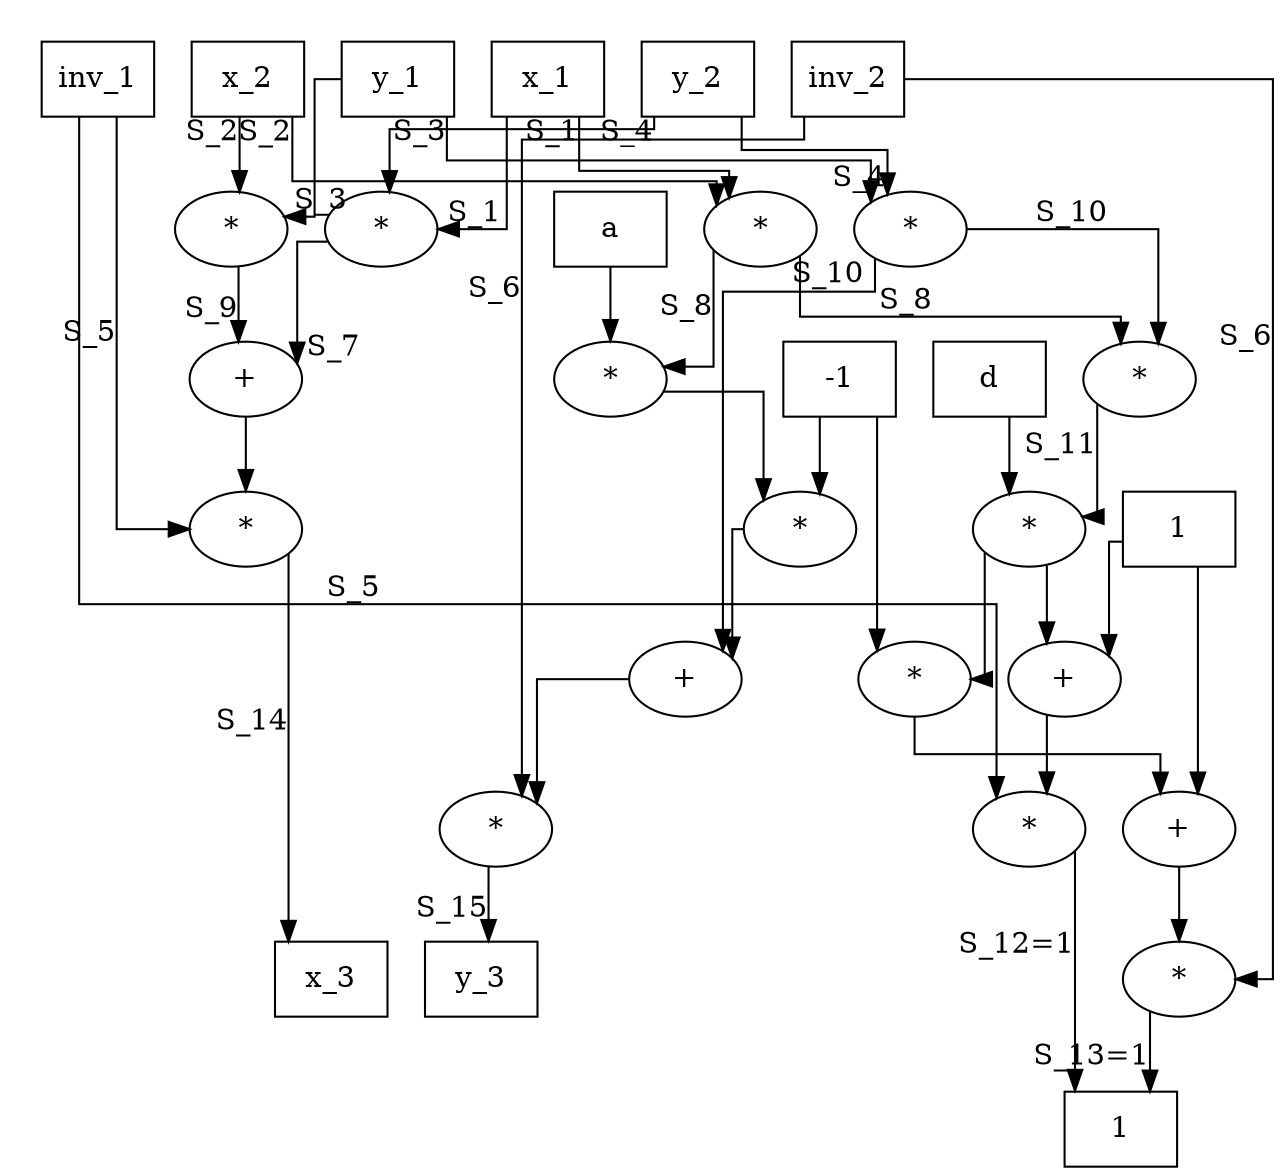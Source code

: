 digraph EDWARDSADD {
	graph [center=true,
		forcelabels=true,
		splines=ortho
	];
	subgraph clusterin {
		graph [color=white];
		n1	[label=x_1,
			shape=box];
		n2	[label=x_2,
			shape=box];
		n3	[label=y_1,
			shape=box];
		n4	[label=y_2,
			shape=box];
		n22	[label=inv_1,
			shape=box];
		n23	[label=inv_2,
			shape=box];
	}
	subgraph clusterout {
		graph [color=white];
		n29	[label=x_3,
			shape=box];
		n30	[label=y_3,
			shape=box];
	}
	n9	[label="*"];
	n1 -> n9	[headlabel=" S_1"];
	n10	[label="*"];
	n1 -> n10	[taillabel=S_1];
	n2 -> n10	[taillabel=S_2];
	n11	[label="*"];
	n2 -> n11	[taillabel=S_2];
	n3 -> n11	[headlabel=" S_3"];
	n12	[label="*"];
	n3 -> n12	[taillabel=S_3];
	n4 -> n9	[taillabel=S_4];
	n4 -> n12	[headlabel=" S_4"];
	n24	[label="*"];
	n22 -> n24	[xlabel=S_5];
	n27	[label="*"];
	n22 -> n27	[xlabel=S_5];
	n25	[label="*"];
	n23 -> n25	[xlabel=S_6];
	n28	[label="*"];
	n23 -> n28	[xlabel=S_6];
	n5	[label=a,
		shape=box];
	n13	[label="*"];
	n5 -> n13;
	n6	[label=d,
		shape=box];
	n18	[label="*"];
	n6 -> n18;
	n7	[label=1,
		shape=box];
	n20	[label="+"];
	n7 -> n20;
	n21	[label="+"];
	n7 -> n21;
	n8	[label=-1,
		shape=box];
	n14	[label="*"];
	n8 -> n14;
	n19	[label="*"];
	n8 -> n19;
	n15	[label="+"];
	n9 -> n15	[headlabel=" S_7"];
	n10 -> n13	[xlabel=S_8];
	n17	[label="*"];
	n10 -> n17	[xlabel=S_8];
	n11 -> n15	[xlabel=S_9];
	n16	[label="+"];
	n12 -> n16	[taillabel="S_10 "];
	n12 -> n17	[xlabel=" S_10"];
	n13 -> n14;
	n14 -> n16;
	n15 -> n27;
	n16 -> n28;
	n17 -> n18	[xlabel=S_11];
	n18 -> n19;
	n18 -> n20;
	n19 -> n21;
	n20 -> n24;
	n21 -> n25;
	n26	[label=1,
		shape=box];
	n24 -> n26	[xlabel="S_12=1"];
	n25 -> n26	[xlabel="S_13=1"];
	n27 -> n29	[xlabel=S_14];
	n28 -> n30	[xlabel=S_15];
}
